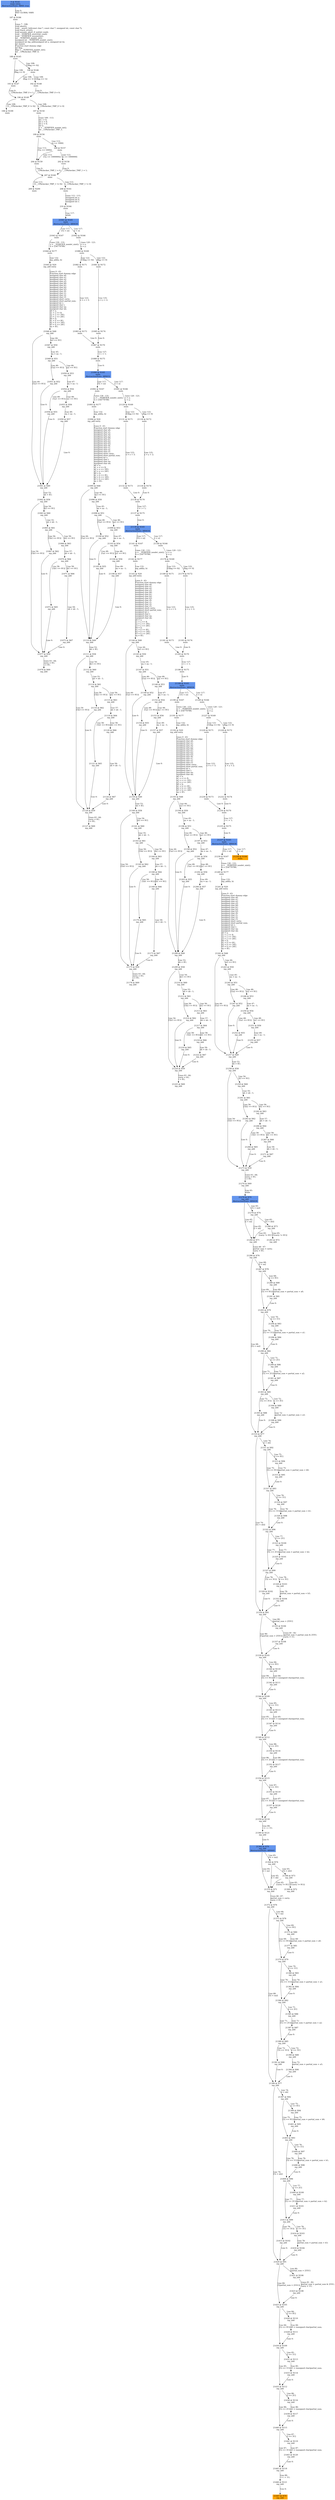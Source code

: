 digraph ARG {
node [style="filled" shape="box" color="white"]
0 [fillcolor="cornflowerblue" label="0 @ N141\nmain entry\nAbstractionState: ABS0: true\n" id="0"]
187 [label="187 @ N186\nmain\n" id="187"]
188 [label="188 @ N145\nmain\n" id="188"]
193 [label="193 @ N147\nmain\n" id="193"]
196 [label="196 @ N149\nmain\n" id="196"]
198 [label="198 @ N199\nmain\n" id="198"]
197 [label="197 @ N150\nmain\n" id="197"]
199 [label="199 @ N156\nmain\n" id="199"]
204 [label="204 @ N159\nmain\n" id="204"]
207 [label="207 @ N160\nmain\n" id="207"]
209 [label="209 @ N200\nmain\n" id="209"]
208 [label="208 @ N161\nmain\n" id="208"]
210 [label="210 @ N164\nmain\n" id="210"]
21041 [fillcolor="cornflowerblue" label="21041 @ N165\nmain\nAbstractionState: ABS630\n" id="21041"]
21043 [label="21043 @ N167\nmain\n" id="21043"]
21044 [label="21044 @ N177\nmain\n" id="21044"]
21045 [label="21045 @ N20\nmp_add entry\n" id="21045"]
21046 [label="21046 @ N48\nmp_add\n" id="21046"]
21061 [label="21061 @ N49\nmp_add\n" id="21061"]
21062 [label="21062 @ N58\nmp_add\n" id="21062"]
21077 [label="21077 @ N59\nmp_add\n" id="21077"]
21078 [label="21078 @ N69\nmp_add\n" id="21078"]
21063 [label="21063 @ N60\nmp_add\n" id="21063"]
21065 [label="21065 @ N61\nmp_add\n" id="21065"]
21067 [label="21067 @ N62\nmp_add\n" id="21067"]
21066 [label="21066 @ N63\nmp_add\n" id="21066"]
21070 [label="21070 @ N64\nmp_add\n" id="21070"]
21072 [label="21072 @ N65\nmp_add\n" id="21072"]
21071 [label="21071 @ N66\nmp_add\n" id="21071"]
21075 [label="21075 @ N67\nmp_add\n" id="21075"]
21047 [label="21047 @ N50\nmp_add\n" id="21047"]
21049 [label="21049 @ N51\nmp_add\n" id="21049"]
21051 [label="21051 @ N52\nmp_add\n" id="21051"]
21050 [label="21050 @ N53\nmp_add\n" id="21050"]
21054 [label="21054 @ N54\nmp_add\n" id="21054"]
21056 [label="21056 @ N55\nmp_add\n" id="21056"]
21055 [label="21055 @ N56\nmp_add\n" id="21055"]
21059 [label="21059 @ N57\nmp_add\n" id="21059"]
21042 [label="21042 @ N166\nmain\n" id="21042"]
21080 [label="21080 @ N169\nmain\n" id="21080"]
21082 [label="21082 @ N171\nmain\n" id="21082"]
21083 [label="21083 @ N173\nmain\n" id="21083"]
21087 [label="21087 @ N170\nmain\n" id="21087"]
21088 [label="21088 @ N175\nmain\n" id="21088"]
21090 [fillcolor="cornflowerblue" label="21090 @ N165\nmain\nAbstractionState: ABS632\n" id="21090"]
21092 [label="21092 @ N167\nmain\n" id="21092"]
21093 [label="21093 @ N177\nmain\n" id="21093"]
21094 [label="21094 @ N20\nmp_add entry\n" id="21094"]
21095 [label="21095 @ N48\nmp_add\n" id="21095"]
21110 [label="21110 @ N49\nmp_add\n" id="21110"]
21111 [label="21111 @ N58\nmp_add\n" id="21111"]
21126 [label="21126 @ N59\nmp_add\n" id="21126"]
21127 [label="21127 @ N69\nmp_add\n" id="21127"]
21112 [label="21112 @ N60\nmp_add\n" id="21112"]
21114 [label="21114 @ N61\nmp_add\n" id="21114"]
21116 [label="21116 @ N62\nmp_add\n" id="21116"]
21115 [label="21115 @ N63\nmp_add\n" id="21115"]
21119 [label="21119 @ N64\nmp_add\n" id="21119"]
21121 [label="21121 @ N65\nmp_add\n" id="21121"]
21120 [label="21120 @ N66\nmp_add\n" id="21120"]
21124 [label="21124 @ N67\nmp_add\n" id="21124"]
21096 [label="21096 @ N50\nmp_add\n" id="21096"]
21098 [label="21098 @ N51\nmp_add\n" id="21098"]
21100 [label="21100 @ N52\nmp_add\n" id="21100"]
21099 [label="21099 @ N53\nmp_add\n" id="21099"]
21103 [label="21103 @ N54\nmp_add\n" id="21103"]
21105 [label="21105 @ N55\nmp_add\n" id="21105"]
21104 [label="21104 @ N56\nmp_add\n" id="21104"]
21108 [label="21108 @ N57\nmp_add\n" id="21108"]
21091 [label="21091 @ N166\nmain\n" id="21091"]
21129 [label="21129 @ N169\nmain\n" id="21129"]
21131 [label="21131 @ N171\nmain\n" id="21131"]
21132 [label="21132 @ N173\nmain\n" id="21132"]
21136 [label="21136 @ N170\nmain\n" id="21136"]
21137 [label="21137 @ N175\nmain\n" id="21137"]
21139 [fillcolor="cornflowerblue" label="21139 @ N165\nmain\nAbstractionState: ABS634\n" id="21139"]
21141 [label="21141 @ N167\nmain\n" id="21141"]
21142 [label="21142 @ N177\nmain\n" id="21142"]
21143 [label="21143 @ N20\nmp_add entry\n" id="21143"]
21144 [label="21144 @ N48\nmp_add\n" id="21144"]
21159 [label="21159 @ N49\nmp_add\n" id="21159"]
21160 [label="21160 @ N58\nmp_add\n" id="21160"]
21175 [label="21175 @ N59\nmp_add\n" id="21175"]
21176 [label="21176 @ N69\nmp_add\n" id="21176"]
21161 [label="21161 @ N60\nmp_add\n" id="21161"]
21163 [label="21163 @ N61\nmp_add\n" id="21163"]
21165 [label="21165 @ N62\nmp_add\n" id="21165"]
21164 [label="21164 @ N63\nmp_add\n" id="21164"]
21168 [label="21168 @ N64\nmp_add\n" id="21168"]
21170 [label="21170 @ N65\nmp_add\n" id="21170"]
21169 [label="21169 @ N66\nmp_add\n" id="21169"]
21173 [label="21173 @ N67\nmp_add\n" id="21173"]
21145 [label="21145 @ N50\nmp_add\n" id="21145"]
21147 [label="21147 @ N51\nmp_add\n" id="21147"]
21149 [label="21149 @ N52\nmp_add\n" id="21149"]
21148 [label="21148 @ N53\nmp_add\n" id="21148"]
21152 [label="21152 @ N54\nmp_add\n" id="21152"]
21154 [label="21154 @ N55\nmp_add\n" id="21154"]
21153 [label="21153 @ N56\nmp_add\n" id="21153"]
21157 [label="21157 @ N57\nmp_add\n" id="21157"]
21140 [label="21140 @ N166\nmain\n" id="21140"]
21178 [label="21178 @ N169\nmain\n" id="21178"]
21180 [label="21180 @ N171\nmain\n" id="21180"]
21181 [label="21181 @ N173\nmain\n" id="21181"]
21185 [label="21185 @ N170\nmain\n" id="21185"]
21186 [label="21186 @ N175\nmain\n" id="21186"]
21188 [fillcolor="cornflowerblue" label="21188 @ N165\nmain\nAbstractionState: ABS636\n" id="21188"]
21190 [label="21190 @ N167\nmain\n" id="21190"]
21191 [label="21191 @ N177\nmain\n" id="21191"]
21192 [label="21192 @ N20\nmp_add entry\n" id="21192"]
21193 [label="21193 @ N48\nmp_add\n" id="21193"]
21208 [label="21208 @ N49\nmp_add\n" id="21208"]
21209 [label="21209 @ N58\nmp_add\n" id="21209"]
21224 [label="21224 @ N59\nmp_add\n" id="21224"]
21225 [label="21225 @ N69\nmp_add\n" id="21225"]
21210 [label="21210 @ N60\nmp_add\n" id="21210"]
21212 [label="21212 @ N61\nmp_add\n" id="21212"]
21214 [label="21214 @ N62\nmp_add\n" id="21214"]
21213 [label="21213 @ N63\nmp_add\n" id="21213"]
21217 [label="21217 @ N64\nmp_add\n" id="21217"]
21219 [label="21219 @ N65\nmp_add\n" id="21219"]
21218 [label="21218 @ N66\nmp_add\n" id="21218"]
21222 [label="21222 @ N67\nmp_add\n" id="21222"]
21194 [label="21194 @ N50\nmp_add\n" id="21194"]
21196 [label="21196 @ N51\nmp_add\n" id="21196"]
21198 [label="21198 @ N52\nmp_add\n" id="21198"]
21197 [label="21197 @ N53\nmp_add\n" id="21197"]
21201 [label="21201 @ N54\nmp_add\n" id="21201"]
21203 [label="21203 @ N55\nmp_add\n" id="21203"]
21202 [label="21202 @ N56\nmp_add\n" id="21202"]
21206 [label="21206 @ N57\nmp_add\n" id="21206"]
21189 [label="21189 @ N166\nmain\n" id="21189"]
21227 [label="21227 @ N169\nmain\n" id="21227"]
21229 [label="21229 @ N171\nmain\n" id="21229"]
21230 [label="21230 @ N173\nmain\n" id="21230"]
21234 [label="21234 @ N170\nmain\n" id="21234"]
21235 [label="21235 @ N175\nmain\n" id="21235"]
21237 [fillcolor="cornflowerblue" label="21237 @ N165\nmain\nAbstractionState: ABS638\n" id="21237"]
21239 [label="21239 @ N167\nmain\n" id="21239"]
21240 [label="21240 @ N177\nmain\n" id="21240"]
21241 [label="21241 @ N20\nmp_add entry\n" id="21241"]
21242 [label="21242 @ N48\nmp_add\n" id="21242"]
21257 [label="21257 @ N49\nmp_add\n" id="21257"]
21258 [label="21258 @ N58\nmp_add\n" id="21258"]
21273 [label="21273 @ N59\nmp_add\n" id="21273"]
21274 [label="21274 @ N69\nmp_add\n" id="21274"]
21276 [fillcolor="cornflowerblue" label="21276 @ N70\nmp_add\nAbstractionState: ABS639\n" id="21276"]
21284 [label="21284 @ N71\nmp_add\n" id="21284"]
21286 [label="21286 @ N76\nmp_add\n" id="21286"]
21310 [label="21310 @ N77\nmp_add\n" id="21310"]
21334 [label="21334 @ N91\nmp_add\n" id="21334"]
21339 [label="21339 @ N105\nmp_add\n" id="21339"]
21344 [label="21344 @ N109\nmp_add\n" id="21344"]
21349 [label="21349 @ N112\nmp_add\n" id="21349"]
21354 [label="21354 @ N115\nmp_add\n" id="21354"]
21359 [label="21359 @ N118\nmp_add\n" id="21359"]
21360 [label="21360 @ N121\nmp_add\n" id="21360"]
21362 [fillcolor="cornflowerblue" label="21362 @ N70\nmp_add\nAbstractionState: ABS641\n" id="21362"]
21370 [label="21370 @ N71\nmp_add\n" id="21370"]
21372 [label="21372 @ N76\nmp_add\n" id="21372"]
21396 [label="21396 @ N77\nmp_add\n" id="21396"]
21420 [label="21420 @ N91\nmp_add\n" id="21420"]
21425 [label="21425 @ N105\nmp_add\n" id="21425"]
21430 [label="21430 @ N109\nmp_add\n" id="21430"]
21435 [label="21435 @ N112\nmp_add\n" id="21435"]
21440 [label="21440 @ N115\nmp_add\n" id="21440"]
21445 [label="21445 @ N118\nmp_add\n" id="21445"]
21446 [label="21446 @ N121\nmp_add\n" id="21446"]
21447 [fillcolor="orange" label="21447 @ N70\nmp_add\n" id="21447"]
21441 [label="21441 @ N119\nmp_add\n" id="21441"]
21443 [label="21443 @ N120\nmp_add\n" id="21443"]
21436 [label="21436 @ N116\nmp_add\n" id="21436"]
21438 [label="21438 @ N117\nmp_add\n" id="21438"]
21431 [label="21431 @ N113\nmp_add\n" id="21431"]
21433 [label="21433 @ N114\nmp_add\n" id="21433"]
21426 [label="21426 @ N110\nmp_add\n" id="21426"]
21428 [label="21428 @ N111\nmp_add\n" id="21428"]
21421 [label="21421 @ N106\nmp_add\n" id="21421"]
21423 [label="21423 @ N108\nmp_add\n" id="21423"]
21397 [label="21397 @ N92\nmp_add\n" id="21397"]
21403 [label="21403 @ N93\nmp_add\n" id="21403"]
21408 [label="21408 @ N96\nmp_add\n" id="21408"]
21413 [label="21413 @ N99\nmp_add\n" id="21413"]
21415 [label="21415 @ N102\nmp_add\n" id="21415"]
21414 [label="21414 @ N103\nmp_add\n" id="21414"]
21418 [label="21418 @ N104\nmp_add\n" id="21418"]
21409 [label="21409 @ N100\nmp_add\n" id="21409"]
21411 [label="21411 @ N101\nmp_add\n" id="21411"]
21404 [label="21404 @ N97\nmp_add\n" id="21404"]
21406 [label="21406 @ N98\nmp_add\n" id="21406"]
21399 [label="21399 @ N94\nmp_add\n" id="21399"]
21401 [label="21401 @ N95\nmp_add\n" id="21401"]
21373 [label="21373 @ N78\nmp_add\n" id="21373"]
21379 [label="21379 @ N79\nmp_add\n" id="21379"]
21384 [label="21384 @ N82\nmp_add\n" id="21384"]
21389 [label="21389 @ N85\nmp_add\n" id="21389"]
21391 [label="21391 @ N88\nmp_add\n" id="21391"]
21390 [label="21390 @ N89\nmp_add\n" id="21390"]
21394 [label="21394 @ N90\nmp_add\n" id="21394"]
21385 [label="21385 @ N86\nmp_add\n" id="21385"]
21387 [label="21387 @ N87\nmp_add\n" id="21387"]
21380 [label="21380 @ N83\nmp_add\n" id="21380"]
21382 [label="21382 @ N84\nmp_add\n" id="21382"]
21375 [label="21375 @ N80\nmp_add\n" id="21375"]
21377 [label="21377 @ N81\nmp_add\n" id="21377"]
21364 [label="21364 @ N74\nmp_add\n" id="21364"]
21366 [label="21366 @ N73\nmp_add\n" id="21366"]
21369 [label="21369 @ N72\nmp_add\n" id="21369"]
21355 [label="21355 @ N119\nmp_add\n" id="21355"]
21357 [label="21357 @ N120\nmp_add\n" id="21357"]
21350 [label="21350 @ N116\nmp_add\n" id="21350"]
21352 [label="21352 @ N117\nmp_add\n" id="21352"]
21345 [label="21345 @ N113\nmp_add\n" id="21345"]
21347 [label="21347 @ N114\nmp_add\n" id="21347"]
21340 [label="21340 @ N110\nmp_add\n" id="21340"]
21342 [label="21342 @ N111\nmp_add\n" id="21342"]
21335 [label="21335 @ N106\nmp_add\n" id="21335"]
21337 [label="21337 @ N108\nmp_add\n" id="21337"]
21311 [label="21311 @ N92\nmp_add\n" id="21311"]
21317 [label="21317 @ N93\nmp_add\n" id="21317"]
21322 [label="21322 @ N96\nmp_add\n" id="21322"]
21327 [label="21327 @ N99\nmp_add\n" id="21327"]
21329 [label="21329 @ N102\nmp_add\n" id="21329"]
21328 [label="21328 @ N103\nmp_add\n" id="21328"]
21332 [label="21332 @ N104\nmp_add\n" id="21332"]
21323 [label="21323 @ N100\nmp_add\n" id="21323"]
21325 [label="21325 @ N101\nmp_add\n" id="21325"]
21318 [label="21318 @ N97\nmp_add\n" id="21318"]
21320 [label="21320 @ N98\nmp_add\n" id="21320"]
21313 [label="21313 @ N94\nmp_add\n" id="21313"]
21315 [label="21315 @ N95\nmp_add\n" id="21315"]
21287 [label="21287 @ N78\nmp_add\n" id="21287"]
21293 [label="21293 @ N79\nmp_add\n" id="21293"]
21298 [label="21298 @ N82\nmp_add\n" id="21298"]
21303 [label="21303 @ N85\nmp_add\n" id="21303"]
21305 [label="21305 @ N88\nmp_add\n" id="21305"]
21304 [label="21304 @ N89\nmp_add\n" id="21304"]
21308 [label="21308 @ N90\nmp_add\n" id="21308"]
21299 [label="21299 @ N86\nmp_add\n" id="21299"]
21301 [label="21301 @ N87\nmp_add\n" id="21301"]
21294 [label="21294 @ N83\nmp_add\n" id="21294"]
21296 [label="21296 @ N84\nmp_add\n" id="21296"]
21289 [label="21289 @ N80\nmp_add\n" id="21289"]
21291 [label="21291 @ N81\nmp_add\n" id="21291"]
21278 [label="21278 @ N74\nmp_add\n" id="21278"]
21280 [label="21280 @ N73\nmp_add\n" id="21280"]
21283 [label="21283 @ N72\nmp_add\n" id="21283"]
21259 [label="21259 @ N60\nmp_add\n" id="21259"]
21261 [label="21261 @ N61\nmp_add\n" id="21261"]
21263 [label="21263 @ N62\nmp_add\n" id="21263"]
21262 [label="21262 @ N63\nmp_add\n" id="21262"]
21266 [label="21266 @ N64\nmp_add\n" id="21266"]
21268 [label="21268 @ N65\nmp_add\n" id="21268"]
21267 [label="21267 @ N66\nmp_add\n" id="21267"]
21271 [label="21271 @ N67\nmp_add\n" id="21271"]
21243 [label="21243 @ N50\nmp_add\n" id="21243"]
21245 [label="21245 @ N51\nmp_add\n" id="21245"]
21247 [label="21247 @ N52\nmp_add\n" id="21247"]
21246 [label="21246 @ N53\nmp_add\n" id="21246"]
21250 [label="21250 @ N54\nmp_add\n" id="21250"]
21252 [label="21252 @ N55\nmp_add\n" id="21252"]
21251 [label="21251 @ N56\nmp_add\n" id="21251"]
21255 [label="21255 @ N57\nmp_add\n" id="21255"]
21238 [fillcolor="orange" label="21238 @ N166\nmain\n" id="21238"]
21228 [label="21228 @ N172\nmain\n" id="21228"]
21232 [label="21232 @ N174\nmain\n" id="21232"]
21179 [label="21179 @ N172\nmain\n" id="21179"]
21183 [label="21183 @ N174\nmain\n" id="21183"]
21130 [label="21130 @ N172\nmain\n" id="21130"]
21134 [label="21134 @ N174\nmain\n" id="21134"]
21081 [label="21081 @ N172\nmain\n" id="21081"]
21085 [label="21085 @ N174\nmain\n" id="21085"]
200 [label="200 @ N157\nmain\n" id="200"]
202 [label="202 @ N158\nmain\n" id="202"]
190 [label="190 @ N146\nmain\n" id="190"]
192 [label="192 @ N148\nmain\n" id="192"]
0 -> 187 [label="Line 0: \lINIT GLOBAL VARS\l" id="0 -> 187"]
187 -> 188 [label="Lines 7 - 108: \lvoid abort();\lvoid __assert_fail(const char *, const char *, unsigned int, const char *);\lvoid reach_error();\lvoid assume_abort_if_not(int cond);\lvoid __VERIFIER_assert(int cond);\lvoid __VERIFIER_assume(int);\lint __VERIFIER_nondet_int();\lunsigned int __VERIFIER_nondet_uint();\lunsigned int mp_add(unsigned int a, unsigned int b);\lint main();\lFunction start dummy edge\lint flag;\lflag = __VERIFIER_nondet_int();\lint __CPAchecker_TMP_0;\l" id="187 -> 188"]
188 -> 190 [label="Line 108: \l[!(flag == 0)]\l" id="188 -> 190"]
188 -> 193 [label="Line 108: \l[flag == 0]\l" id="188 -> 193"]
193 -> 196 [label="Line 0: \l__CPAchecker_TMP_0 = 1;\l" id="193 -> 196"]
196 -> 197 [label="Line 108: \l[__CPAchecker_TMP_0 != 0]\l" id="196 -> 197"]
196 -> 198 [label="Line 108: \l[!(__CPAchecker_TMP_0 != 0)]\l" id="196 -> 198"]
197 -> 199 [label="Lines 109 - 113: \lint i = 0;\lint x = 0;\lint y = 0;\lint n;\ln = __VERIFIER_nondet_int();\lint __CPAchecker_TMP_1;\l" id="197 -> 199"]
199 -> 200 [label="Line 113: \l[n >= 1000]\l" id="199 -> 200"]
199 -> 204 [label="Line 113: \l[!(n >= 1000)]\l" id="199 -> 204"]
204 -> 207 [label="Line 0: \l__CPAchecker_TMP_1 = 0;\l" id="204 -> 207"]
207 -> 208 [label="Line 113: \l[__CPAchecker_TMP_1 != 0]\l" id="207 -> 208"]
207 -> 209 [label="Line 113: \l[!(__CPAchecker_TMP_1 != 0)]\l" id="207 -> 209"]
208 -> 210 [label="Lines 115 - 115: \lunsigned int a;\lunsigned int b;\lunsigned int r;\l" id="208 -> 210"]
210 -> 21041 [label="Line 117: \lwhile\l" id="210 -> 21041"]
21041 -> 21042 [label="Line 117: \l[i < n]\l" id="21041 -> 21042"]
21041 -> 21043 [label="Line 117: \l[!(i < n)]\l" id="21041 -> 21043"]
21043 -> 21044 [label="Lines 130 - 131: \la = __VERIFIER_nondet_uint();\lb = 234770789;\l" id="21043 -> 21044"]
21044 -> 21045 [label="Line 132: \lmp_add(a, b)\l" id="21044 -> 21045"]
21045 -> 21046 [label="Lines 0 - 43: \lFunction start dummy edge\lunsigned char a0;\lunsigned char a1;\lunsigned char a2;\lunsigned char a3;\lunsigned char b0;\lunsigned char b1;\lunsigned char b2;\lunsigned char b3;\lunsigned char r0;\lunsigned char r1;\lunsigned char r2;\lunsigned char r3;\lunsigned short carry;\lunsigned short partial_sum;\lunsigned int r;\lunsigned char i;\lunsigned char na;\lunsigned char nb;\la0 = a;\la1 = a >> 8;\la2 = a >> 16U;\la3 = a >> 24U;\lb0 = b;\lb1 = b >> 8U;\lb2 = b >> 16U;\lb3 = b >> 24U;\lna = 4U;\l" id="21045 -> 21046"]
21046 -> 21047 [label="Line 44: \l[a3 == 0U]\l" id="21046 -> 21047"]
21046 -> 21061 [label="Line 44: \l[!(a3 == 0U)]\l" id="21046 -> 21061"]
21061 -> 21062 [label="Line 53: \lnb = 4U;\l" id="21061 -> 21062"]
21062 -> 21063 [label="Line 54: \l[b3 == 0U]\l" id="21062 -> 21063"]
21062 -> 21077 [label="Line 54: \l[!(b3 == 0U)]\l" id="21062 -> 21077"]
21077 -> 21078 [label="Lines 63 - 64: \lcarry = 0U;\li = 0U;\l" id="21077 -> 21078"]
21063 -> 21065 [label="Line 55: \lnb = nb - 1;\l" id="21063 -> 21065"]
21065 -> 21066 [label="Line 56: \l[b2 == 0U]\l" id="21065 -> 21066"]
21065 -> 21067 [label="Line 56: \l[!(b2 == 0U)]\l" id="21065 -> 21067"]
21067 -> 21077 [label="Line 0: \l\l" id="21067 -> 21077"]
21066 -> 21070 [label="Line 57: \lnb = nb - 1;\l" id="21066 -> 21070"]
21070 -> 21071 [label="Line 58: \l[b1 == 0U]\l" id="21070 -> 21071"]
21070 -> 21072 [label="Line 58: \l[!(b1 == 0U)]\l" id="21070 -> 21072"]
21072 -> 21077 [label="Line 0: \l\l" id="21072 -> 21077"]
21071 -> 21075 [label="Line 59: \lnb = nb - 1;\l" id="21071 -> 21075"]
21075 -> 21077 [label="Line 0: \l\l" id="21075 -> 21077"]
21047 -> 21049 [label="Line 45: \lna = na - 1;\l" id="21047 -> 21049"]
21049 -> 21050 [label="Line 46: \l[a2 == 0U]\l" id="21049 -> 21050"]
21049 -> 21051 [label="Line 46: \l[!(a2 == 0U)]\l" id="21049 -> 21051"]
21051 -> 21061 [label="Line 0: \l\l" id="21051 -> 21061"]
21050 -> 21054 [label="Line 47: \lna = na - 1;\l" id="21050 -> 21054"]
21054 -> 21055 [label="Line 48: \l[a1 == 0U]\l" id="21054 -> 21055"]
21054 -> 21056 [label="Line 48: \l[!(a1 == 0U)]\l" id="21054 -> 21056"]
21056 -> 21061 [label="Line 0: \l\l" id="21056 -> 21061"]
21055 -> 21059 [label="Line 49: \lna = na - 1;\l" id="21055 -> 21059"]
21059 -> 21061 [label="Line 0: \l\l" id="21059 -> 21061"]
21042 -> 21080 [label="Lines 120 - 121: \lx = x;\ly = y;\l" id="21042 -> 21080"]
21080 -> 21081 [label="Line 122: \l[flag == 0]\l" id="21080 -> 21081"]
21080 -> 21082 [label="Line 122: \l[!(flag == 0)]\l" id="21080 -> 21082"]
21082 -> 21083 [label="Line 123: \lx = x + 3;\l" id="21082 -> 21083"]
21083 -> 21087 [label="Line 0: \l\l" id="21083 -> 21087"]
21087 -> 21088 [label="Line 127: \li = i + 1;\l" id="21087 -> 21088"]
21088 -> 21090 [label="Line 0: \l\l" id="21088 -> 21090"]
21090 -> 21091 [label="Line 117: \l[i < n]\l" id="21090 -> 21091"]
21090 -> 21092 [label="Line 117: \l[!(i < n)]\l" id="21090 -> 21092"]
21092 -> 21093 [label="Lines 130 - 131: \la = __VERIFIER_nondet_uint();\lb = 234770789;\l" id="21092 -> 21093"]
21093 -> 21094 [label="Line 132: \lmp_add(a, b)\l" id="21093 -> 21094"]
21094 -> 21095 [label="Lines 0 - 43: \lFunction start dummy edge\lunsigned char a0;\lunsigned char a1;\lunsigned char a2;\lunsigned char a3;\lunsigned char b0;\lunsigned char b1;\lunsigned char b2;\lunsigned char b3;\lunsigned char r0;\lunsigned char r1;\lunsigned char r2;\lunsigned char r3;\lunsigned short carry;\lunsigned short partial_sum;\lunsigned int r;\lunsigned char i;\lunsigned char na;\lunsigned char nb;\la0 = a;\la1 = a >> 8;\la2 = a >> 16U;\la3 = a >> 24U;\lb0 = b;\lb1 = b >> 8U;\lb2 = b >> 16U;\lb3 = b >> 24U;\lna = 4U;\l" id="21094 -> 21095"]
21095 -> 21096 [label="Line 44: \l[a3 == 0U]\l" id="21095 -> 21096"]
21095 -> 21110 [label="Line 44: \l[!(a3 == 0U)]\l" id="21095 -> 21110"]
21110 -> 21111 [label="Line 53: \lnb = 4U;\l" id="21110 -> 21111"]
21111 -> 21112 [label="Line 54: \l[b3 == 0U]\l" id="21111 -> 21112"]
21111 -> 21126 [label="Line 54: \l[!(b3 == 0U)]\l" id="21111 -> 21126"]
21126 -> 21127 [label="Lines 63 - 64: \lcarry = 0U;\li = 0U;\l" id="21126 -> 21127"]
21112 -> 21114 [label="Line 55: \lnb = nb - 1;\l" id="21112 -> 21114"]
21114 -> 21115 [label="Line 56: \l[b2 == 0U]\l" id="21114 -> 21115"]
21114 -> 21116 [label="Line 56: \l[!(b2 == 0U)]\l" id="21114 -> 21116"]
21116 -> 21126 [label="Line 0: \l\l" id="21116 -> 21126"]
21115 -> 21119 [label="Line 57: \lnb = nb - 1;\l" id="21115 -> 21119"]
21119 -> 21120 [label="Line 58: \l[b1 == 0U]\l" id="21119 -> 21120"]
21119 -> 21121 [label="Line 58: \l[!(b1 == 0U)]\l" id="21119 -> 21121"]
21121 -> 21126 [label="Line 0: \l\l" id="21121 -> 21126"]
21120 -> 21124 [label="Line 59: \lnb = nb - 1;\l" id="21120 -> 21124"]
21124 -> 21126 [label="Line 0: \l\l" id="21124 -> 21126"]
21096 -> 21098 [label="Line 45: \lna = na - 1;\l" id="21096 -> 21098"]
21098 -> 21099 [label="Line 46: \l[a2 == 0U]\l" id="21098 -> 21099"]
21098 -> 21100 [label="Line 46: \l[!(a2 == 0U)]\l" id="21098 -> 21100"]
21100 -> 21110 [label="Line 0: \l\l" id="21100 -> 21110"]
21099 -> 21103 [label="Line 47: \lna = na - 1;\l" id="21099 -> 21103"]
21103 -> 21104 [label="Line 48: \l[a1 == 0U]\l" id="21103 -> 21104"]
21103 -> 21105 [label="Line 48: \l[!(a1 == 0U)]\l" id="21103 -> 21105"]
21105 -> 21110 [label="Line 0: \l\l" id="21105 -> 21110"]
21104 -> 21108 [label="Line 49: \lna = na - 1;\l" id="21104 -> 21108"]
21108 -> 21110 [label="Line 0: \l\l" id="21108 -> 21110"]
21091 -> 21129 [label="Lines 120 - 121: \lx = x;\ly = y;\l" id="21091 -> 21129"]
21129 -> 21130 [label="Line 122: \l[flag == 0]\l" id="21129 -> 21130"]
21129 -> 21131 [label="Line 122: \l[!(flag == 0)]\l" id="21129 -> 21131"]
21131 -> 21132 [label="Line 123: \lx = x + 3;\l" id="21131 -> 21132"]
21132 -> 21136 [label="Line 0: \l\l" id="21132 -> 21136"]
21136 -> 21137 [label="Line 127: \li = i + 1;\l" id="21136 -> 21137"]
21137 -> 21139 [label="Line 0: \l\l" id="21137 -> 21139"]
21139 -> 21140 [label="Line 117: \l[i < n]\l" id="21139 -> 21140"]
21139 -> 21141 [label="Line 117: \l[!(i < n)]\l" id="21139 -> 21141"]
21141 -> 21142 [label="Lines 130 - 131: \la = __VERIFIER_nondet_uint();\lb = 234770789;\l" id="21141 -> 21142"]
21142 -> 21143 [label="Line 132: \lmp_add(a, b)\l" id="21142 -> 21143"]
21143 -> 21144 [label="Lines 0 - 43: \lFunction start dummy edge\lunsigned char a0;\lunsigned char a1;\lunsigned char a2;\lunsigned char a3;\lunsigned char b0;\lunsigned char b1;\lunsigned char b2;\lunsigned char b3;\lunsigned char r0;\lunsigned char r1;\lunsigned char r2;\lunsigned char r3;\lunsigned short carry;\lunsigned short partial_sum;\lunsigned int r;\lunsigned char i;\lunsigned char na;\lunsigned char nb;\la0 = a;\la1 = a >> 8;\la2 = a >> 16U;\la3 = a >> 24U;\lb0 = b;\lb1 = b >> 8U;\lb2 = b >> 16U;\lb3 = b >> 24U;\lna = 4U;\l" id="21143 -> 21144"]
21144 -> 21145 [label="Line 44: \l[a3 == 0U]\l" id="21144 -> 21145"]
21144 -> 21159 [label="Line 44: \l[!(a3 == 0U)]\l" id="21144 -> 21159"]
21159 -> 21160 [label="Line 53: \lnb = 4U;\l" id="21159 -> 21160"]
21160 -> 21161 [label="Line 54: \l[b3 == 0U]\l" id="21160 -> 21161"]
21160 -> 21175 [label="Line 54: \l[!(b3 == 0U)]\l" id="21160 -> 21175"]
21175 -> 21176 [label="Lines 63 - 64: \lcarry = 0U;\li = 0U;\l" id="21175 -> 21176"]
21161 -> 21163 [label="Line 55: \lnb = nb - 1;\l" id="21161 -> 21163"]
21163 -> 21164 [label="Line 56: \l[b2 == 0U]\l" id="21163 -> 21164"]
21163 -> 21165 [label="Line 56: \l[!(b2 == 0U)]\l" id="21163 -> 21165"]
21165 -> 21175 [label="Line 0: \l\l" id="21165 -> 21175"]
21164 -> 21168 [label="Line 57: \lnb = nb - 1;\l" id="21164 -> 21168"]
21168 -> 21169 [label="Line 58: \l[b1 == 0U]\l" id="21168 -> 21169"]
21168 -> 21170 [label="Line 58: \l[!(b1 == 0U)]\l" id="21168 -> 21170"]
21170 -> 21175 [label="Line 0: \l\l" id="21170 -> 21175"]
21169 -> 21173 [label="Line 59: \lnb = nb - 1;\l" id="21169 -> 21173"]
21173 -> 21175 [label="Line 0: \l\l" id="21173 -> 21175"]
21145 -> 21147 [label="Line 45: \lna = na - 1;\l" id="21145 -> 21147"]
21147 -> 21148 [label="Line 46: \l[a2 == 0U]\l" id="21147 -> 21148"]
21147 -> 21149 [label="Line 46: \l[!(a2 == 0U)]\l" id="21147 -> 21149"]
21149 -> 21159 [label="Line 0: \l\l" id="21149 -> 21159"]
21148 -> 21152 [label="Line 47: \lna = na - 1;\l" id="21148 -> 21152"]
21152 -> 21153 [label="Line 48: \l[a1 == 0U]\l" id="21152 -> 21153"]
21152 -> 21154 [label="Line 48: \l[!(a1 == 0U)]\l" id="21152 -> 21154"]
21154 -> 21159 [label="Line 0: \l\l" id="21154 -> 21159"]
21153 -> 21157 [label="Line 49: \lna = na - 1;\l" id="21153 -> 21157"]
21157 -> 21159 [label="Line 0: \l\l" id="21157 -> 21159"]
21140 -> 21178 [label="Lines 120 - 121: \lx = x;\ly = y;\l" id="21140 -> 21178"]
21178 -> 21179 [label="Line 122: \l[flag == 0]\l" id="21178 -> 21179"]
21178 -> 21180 [label="Line 122: \l[!(flag == 0)]\l" id="21178 -> 21180"]
21180 -> 21181 [label="Line 123: \lx = x + 3;\l" id="21180 -> 21181"]
21181 -> 21185 [label="Line 0: \l\l" id="21181 -> 21185"]
21185 -> 21186 [label="Line 127: \li = i + 1;\l" id="21185 -> 21186"]
21186 -> 21188 [label="Line 0: \l\l" id="21186 -> 21188"]
21188 -> 21189 [label="Line 117: \l[i < n]\l" id="21188 -> 21189"]
21188 -> 21190 [label="Line 117: \l[!(i < n)]\l" id="21188 -> 21190"]
21190 -> 21191 [label="Lines 130 - 131: \la = __VERIFIER_nondet_uint();\lb = 234770789;\l" id="21190 -> 21191"]
21191 -> 21192 [label="Line 132: \lmp_add(a, b)\l" id="21191 -> 21192"]
21192 -> 21193 [label="Lines 0 - 43: \lFunction start dummy edge\lunsigned char a0;\lunsigned char a1;\lunsigned char a2;\lunsigned char a3;\lunsigned char b0;\lunsigned char b1;\lunsigned char b2;\lunsigned char b3;\lunsigned char r0;\lunsigned char r1;\lunsigned char r2;\lunsigned char r3;\lunsigned short carry;\lunsigned short partial_sum;\lunsigned int r;\lunsigned char i;\lunsigned char na;\lunsigned char nb;\la0 = a;\la1 = a >> 8;\la2 = a >> 16U;\la3 = a >> 24U;\lb0 = b;\lb1 = b >> 8U;\lb2 = b >> 16U;\lb3 = b >> 24U;\lna = 4U;\l" id="21192 -> 21193"]
21193 -> 21194 [label="Line 44: \l[a3 == 0U]\l" id="21193 -> 21194"]
21193 -> 21208 [label="Line 44: \l[!(a3 == 0U)]\l" id="21193 -> 21208"]
21208 -> 21209 [label="Line 53: \lnb = 4U;\l" id="21208 -> 21209"]
21209 -> 21210 [label="Line 54: \l[b3 == 0U]\l" id="21209 -> 21210"]
21209 -> 21224 [label="Line 54: \l[!(b3 == 0U)]\l" id="21209 -> 21224"]
21224 -> 21225 [label="Lines 63 - 64: \lcarry = 0U;\li = 0U;\l" id="21224 -> 21225"]
21210 -> 21212 [label="Line 55: \lnb = nb - 1;\l" id="21210 -> 21212"]
21212 -> 21213 [label="Line 56: \l[b2 == 0U]\l" id="21212 -> 21213"]
21212 -> 21214 [label="Line 56: \l[!(b2 == 0U)]\l" id="21212 -> 21214"]
21214 -> 21224 [label="Line 0: \l\l" id="21214 -> 21224"]
21213 -> 21217 [label="Line 57: \lnb = nb - 1;\l" id="21213 -> 21217"]
21217 -> 21218 [label="Line 58: \l[b1 == 0U]\l" id="21217 -> 21218"]
21217 -> 21219 [label="Line 58: \l[!(b1 == 0U)]\l" id="21217 -> 21219"]
21219 -> 21224 [label="Line 0: \l\l" id="21219 -> 21224"]
21218 -> 21222 [label="Line 59: \lnb = nb - 1;\l" id="21218 -> 21222"]
21222 -> 21224 [label="Line 0: \l\l" id="21222 -> 21224"]
21194 -> 21196 [label="Line 45: \lna = na - 1;\l" id="21194 -> 21196"]
21196 -> 21197 [label="Line 46: \l[a2 == 0U]\l" id="21196 -> 21197"]
21196 -> 21198 [label="Line 46: \l[!(a2 == 0U)]\l" id="21196 -> 21198"]
21198 -> 21208 [label="Line 0: \l\l" id="21198 -> 21208"]
21197 -> 21201 [label="Line 47: \lna = na - 1;\l" id="21197 -> 21201"]
21201 -> 21202 [label="Line 48: \l[a1 == 0U]\l" id="21201 -> 21202"]
21201 -> 21203 [label="Line 48: \l[!(a1 == 0U)]\l" id="21201 -> 21203"]
21203 -> 21208 [label="Line 0: \l\l" id="21203 -> 21208"]
21202 -> 21206 [label="Line 49: \lna = na - 1;\l" id="21202 -> 21206"]
21206 -> 21208 [label="Line 0: \l\l" id="21206 -> 21208"]
21189 -> 21227 [label="Lines 120 - 121: \lx = x;\ly = y;\l" id="21189 -> 21227"]
21227 -> 21228 [label="Line 122: \l[flag == 0]\l" id="21227 -> 21228"]
21227 -> 21229 [label="Line 122: \l[!(flag == 0)]\l" id="21227 -> 21229"]
21229 -> 21230 [label="Line 123: \lx = x + 3;\l" id="21229 -> 21230"]
21230 -> 21234 [label="Line 0: \l\l" id="21230 -> 21234"]
21234 -> 21235 [label="Line 127: \li = i + 1;\l" id="21234 -> 21235"]
21235 -> 21237 [label="Line 0: \l\l" id="21235 -> 21237"]
21237 -> 21238 [label="Line 117: \l[i < n]\l" id="21237 -> 21238"]
21237 -> 21239 [label="Line 117: \l[!(i < n)]\l" id="21237 -> 21239"]
21239 -> 21240 [label="Lines 130 - 131: \la = __VERIFIER_nondet_uint();\lb = 234770789;\l" id="21239 -> 21240"]
21240 -> 21241 [label="Line 132: \lmp_add(a, b)\l" id="21240 -> 21241"]
21241 -> 21242 [label="Lines 0 - 43: \lFunction start dummy edge\lunsigned char a0;\lunsigned char a1;\lunsigned char a2;\lunsigned char a3;\lunsigned char b0;\lunsigned char b1;\lunsigned char b2;\lunsigned char b3;\lunsigned char r0;\lunsigned char r1;\lunsigned char r2;\lunsigned char r3;\lunsigned short carry;\lunsigned short partial_sum;\lunsigned int r;\lunsigned char i;\lunsigned char na;\lunsigned char nb;\la0 = a;\la1 = a >> 8;\la2 = a >> 16U;\la3 = a >> 24U;\lb0 = b;\lb1 = b >> 8U;\lb2 = b >> 16U;\lb3 = b >> 24U;\lna = 4U;\l" id="21241 -> 21242"]
21242 -> 21243 [label="Line 44: \l[a3 == 0U]\l" id="21242 -> 21243"]
21242 -> 21257 [label="Line 44: \l[!(a3 == 0U)]\l" id="21242 -> 21257"]
21257 -> 21258 [label="Line 53: \lnb = 4U;\l" id="21257 -> 21258"]
21258 -> 21259 [label="Line 54: \l[b3 == 0U]\l" id="21258 -> 21259"]
21258 -> 21273 [label="Line 54: \l[!(b3 == 0U)]\l" id="21258 -> 21273"]
21273 -> 21274 [label="Lines 63 - 64: \lcarry = 0U;\li = 0U;\l" id="21273 -> 21274"]
21274 -> 21276 [label="Line 65: \lwhile\l" id="21274 -> 21276"]
21276 -> 21278 [label="Line 65: \l[!(i < na)]\l" id="21276 -> 21278"]
21276 -> 21284 [label="Line 65: \l[i < na]\l" id="21276 -> 21284"]
21284 -> 21286 [label="Lines 66 - 67: \lpartial_sum = carry;\lcarry = 0U;\l" id="21284 -> 21286"]
21286 -> 21287 [label="Line 68: \l[i < na]\l" id="21286 -> 21287"]
21286 -> 21310 [label="Line 68: \l[!(i < na)]\l" id="21286 -> 21310"]
21310 -> 21311 [label="Line 74: \l[i < nb]\l" id="21310 -> 21311"]
21310 -> 21334 [label="Line 74: \l[!(i < nb)]\l" id="21310 -> 21334"]
21334 -> 21335 [label="Line 80: \l[partial_sum > 255U]\l" id="21334 -> 21335"]
21334 -> 21339 [label="Line 80: \l[!(partial_sum > 255U)]\l" id="21334 -> 21339"]
21339 -> 21340 [label="Line 84: \l[i == 0U]\l" id="21339 -> 21340"]
21339 -> 21344 [label="Line 84: \l[!(i == 0U)]\l" id="21339 -> 21344"]
21344 -> 21345 [label="Line 85: \l[i == 1U]\l" id="21344 -> 21345"]
21344 -> 21349 [label="Line 85: \l[!(i == 1U)]\l" id="21344 -> 21349"]
21349 -> 21350 [label="Line 86: \l[i == 2U]\l" id="21349 -> 21350"]
21349 -> 21354 [label="Line 86: \l[!(i == 2U)]\l" id="21349 -> 21354"]
21354 -> 21355 [label="Line 87: \l[i == 3U]\l" id="21354 -> 21355"]
21354 -> 21359 [label="Line 87: \l[!(i == 3U)]\l" id="21354 -> 21359"]
21359 -> 21360 [label="Line 89: \li = i + 1U;\l" id="21359 -> 21360"]
21360 -> 21362 [label="Line 0: \l\l" id="21360 -> 21362"]
21362 -> 21364 [label="Line 65: \l[!(i < na)]\l" id="21362 -> 21364"]
21362 -> 21370 [label="Line 65: \l[i < na]\l" id="21362 -> 21370"]
21370 -> 21372 [label="Lines 66 - 67: \lpartial_sum = carry;\lcarry = 0U;\l" id="21370 -> 21372"]
21372 -> 21373 [label="Line 68: \l[i < na]\l" id="21372 -> 21373"]
21372 -> 21396 [label="Line 68: \l[!(i < na)]\l" id="21372 -> 21396"]
21396 -> 21397 [label="Line 74: \l[i < nb]\l" id="21396 -> 21397"]
21396 -> 21420 [label="Line 74: \l[!(i < nb)]\l" id="21396 -> 21420"]
21420 -> 21421 [label="Line 80: \l[partial_sum > 255U]\l" id="21420 -> 21421"]
21420 -> 21425 [label="Line 80: \l[!(partial_sum > 255U)]\l" id="21420 -> 21425"]
21425 -> 21426 [label="Line 84: \l[i == 0U]\l" id="21425 -> 21426"]
21425 -> 21430 [label="Line 84: \l[!(i == 0U)]\l" id="21425 -> 21430"]
21430 -> 21431 [label="Line 85: \l[i == 1U]\l" id="21430 -> 21431"]
21430 -> 21435 [label="Line 85: \l[!(i == 1U)]\l" id="21430 -> 21435"]
21435 -> 21436 [label="Line 86: \l[i == 2U]\l" id="21435 -> 21436"]
21435 -> 21440 [label="Line 86: \l[!(i == 2U)]\l" id="21435 -> 21440"]
21440 -> 21441 [label="Line 87: \l[i == 3U]\l" id="21440 -> 21441"]
21440 -> 21445 [label="Line 87: \l[!(i == 3U)]\l" id="21440 -> 21445"]
21445 -> 21446 [label="Line 89: \li = i + 1U;\l" id="21445 -> 21446"]
21446 -> 21447 [label="Line 0: \l\l" id="21446 -> 21447"]
21441 -> 21443 [label="Line 87: \lr3 = (unsigned char)partial_sum;\l" id="21441 -> 21443"]
21443 -> 21445 [label="Line 0: \l\l" id="21443 -> 21445"]
21436 -> 21438 [label="Line 86: \lr2 = (unsigned char)partial_sum;\l" id="21436 -> 21438"]
21438 -> 21440 [label="Line 0: \l\l" id="21438 -> 21440"]
21431 -> 21433 [label="Line 85: \lr1 = (unsigned char)partial_sum;\l" id="21431 -> 21433"]
21433 -> 21435 [label="Line 0: \l\l" id="21433 -> 21435"]
21426 -> 21428 [label="Line 84: \lr0 = (unsigned char)partial_sum;\l" id="21426 -> 21428"]
21428 -> 21430 [label="Line 0: \l\l" id="21428 -> 21430"]
21421 -> 21423 [label="Lines 81 - 82: \lpartial_sum = partial_sum & 255U;\lcarry = 1U;\l" id="21421 -> 21423"]
21423 -> 21425 [label="Line 0: \l\l" id="21423 -> 21425"]
21397 -> 21399 [label="Line 75: \l[i == 0U]\l" id="21397 -> 21399"]
21397 -> 21403 [label="Line 75: \l[!(i == 0U)]\l" id="21397 -> 21403"]
21403 -> 21404 [label="Line 76: \l[i == 1U]\l" id="21403 -> 21404"]
21403 -> 21408 [label="Line 76: \l[!(i == 1U)]\l" id="21403 -> 21408"]
21408 -> 21409 [label="Line 77: \l[i == 2U]\l" id="21408 -> 21409"]
21408 -> 21413 [label="Line 77: \l[!(i == 2U)]\l" id="21408 -> 21413"]
21413 -> 21414 [label="Line 78: \l[i == 3U]\l" id="21413 -> 21414"]
21413 -> 21415 [label="Line 78: \l[!(i == 3U)]\l" id="21413 -> 21415"]
21415 -> 21420 [label="Line 0: \l\l" id="21415 -> 21420"]
21414 -> 21418 [label="Line 78: \lpartial_sum = partial_sum + b3;\l" id="21414 -> 21418"]
21418 -> 21420 [label="Line 0: \l\l" id="21418 -> 21420"]
21409 -> 21411 [label="Line 77: \lpartial_sum = partial_sum + b2;\l" id="21409 -> 21411"]
21411 -> 21413 [label="Line 0: \l\l" id="21411 -> 21413"]
21404 -> 21406 [label="Line 76: \lpartial_sum = partial_sum + b1;\l" id="21404 -> 21406"]
21406 -> 21408 [label="Line 0: \l\l" id="21406 -> 21408"]
21399 -> 21401 [label="Line 75: \lpartial_sum = partial_sum + b0;\l" id="21399 -> 21401"]
21401 -> 21403 [label="Line 0: \l\l" id="21401 -> 21403"]
21373 -> 21375 [label="Line 69: \l[i == 0U]\l" id="21373 -> 21375"]
21373 -> 21379 [label="Line 69: \l[!(i == 0U)]\l" id="21373 -> 21379"]
21379 -> 21380 [label="Line 70: \l[i == 1U]\l" id="21379 -> 21380"]
21379 -> 21384 [label="Line 70: \l[!(i == 1U)]\l" id="21379 -> 21384"]
21384 -> 21385 [label="Line 71: \l[i == 2U]\l" id="21384 -> 21385"]
21384 -> 21389 [label="Line 71: \l[!(i == 2U)]\l" id="21384 -> 21389"]
21389 -> 21390 [label="Line 72: \l[i == 3U]\l" id="21389 -> 21390"]
21389 -> 21391 [label="Line 72: \l[!(i == 3U)]\l" id="21389 -> 21391"]
21391 -> 21396 [label="Line 0: \l\l" id="21391 -> 21396"]
21390 -> 21394 [label="Line 72: \lpartial_sum = partial_sum + a3;\l" id="21390 -> 21394"]
21394 -> 21396 [label="Line 0: \l\l" id="21394 -> 21396"]
21385 -> 21387 [label="Line 71: \lpartial_sum = partial_sum + a2;\l" id="21385 -> 21387"]
21387 -> 21389 [label="Line 0: \l\l" id="21387 -> 21389"]
21380 -> 21382 [label="Line 70: \lpartial_sum = partial_sum + a1;\l" id="21380 -> 21382"]
21382 -> 21384 [label="Line 0: \l\l" id="21382 -> 21384"]
21375 -> 21377 [label="Line 69: \lpartial_sum = partial_sum + a0;\l" id="21375 -> 21377"]
21377 -> 21379 [label="Line 0: \l\l" id="21377 -> 21379"]
21364 -> 21366 [label="Line 65: \l[!(i < nb)]\l" id="21364 -> 21366"]
21364 -> 21370 [label="Line 65: \l[i < nb]\l" id="21364 -> 21370"]
21366 -> 21369 [label="Line 65: \l[!(carry != 0U)]\l" id="21366 -> 21369"]
21366 -> 21370 [label="Line 65: \l[carry != 0U]\l" id="21366 -> 21370"]
21355 -> 21357 [label="Line 87: \lr3 = (unsigned char)partial_sum;\l" id="21355 -> 21357"]
21357 -> 21359 [label="Line 0: \l\l" id="21357 -> 21359"]
21350 -> 21352 [label="Line 86: \lr2 = (unsigned char)partial_sum;\l" id="21350 -> 21352"]
21352 -> 21354 [label="Line 0: \l\l" id="21352 -> 21354"]
21345 -> 21347 [label="Line 85: \lr1 = (unsigned char)partial_sum;\l" id="21345 -> 21347"]
21347 -> 21349 [label="Line 0: \l\l" id="21347 -> 21349"]
21340 -> 21342 [label="Line 84: \lr0 = (unsigned char)partial_sum;\l" id="21340 -> 21342"]
21342 -> 21344 [label="Line 0: \l\l" id="21342 -> 21344"]
21335 -> 21337 [label="Lines 81 - 82: \lpartial_sum = partial_sum & 255U;\lcarry = 1U;\l" id="21335 -> 21337"]
21337 -> 21339 [label="Line 0: \l\l" id="21337 -> 21339"]
21311 -> 21313 [label="Line 75: \l[i == 0U]\l" id="21311 -> 21313"]
21311 -> 21317 [label="Line 75: \l[!(i == 0U)]\l" id="21311 -> 21317"]
21317 -> 21318 [label="Line 76: \l[i == 1U]\l" id="21317 -> 21318"]
21317 -> 21322 [label="Line 76: \l[!(i == 1U)]\l" id="21317 -> 21322"]
21322 -> 21323 [label="Line 77: \l[i == 2U]\l" id="21322 -> 21323"]
21322 -> 21327 [label="Line 77: \l[!(i == 2U)]\l" id="21322 -> 21327"]
21327 -> 21328 [label="Line 78: \l[i == 3U]\l" id="21327 -> 21328"]
21327 -> 21329 [label="Line 78: \l[!(i == 3U)]\l" id="21327 -> 21329"]
21329 -> 21334 [label="Line 0: \l\l" id="21329 -> 21334"]
21328 -> 21332 [label="Line 78: \lpartial_sum = partial_sum + b3;\l" id="21328 -> 21332"]
21332 -> 21334 [label="Line 0: \l\l" id="21332 -> 21334"]
21323 -> 21325 [label="Line 77: \lpartial_sum = partial_sum + b2;\l" id="21323 -> 21325"]
21325 -> 21327 [label="Line 0: \l\l" id="21325 -> 21327"]
21318 -> 21320 [label="Line 76: \lpartial_sum = partial_sum + b1;\l" id="21318 -> 21320"]
21320 -> 21322 [label="Line 0: \l\l" id="21320 -> 21322"]
21313 -> 21315 [label="Line 75: \lpartial_sum = partial_sum + b0;\l" id="21313 -> 21315"]
21315 -> 21317 [label="Line 0: \l\l" id="21315 -> 21317"]
21287 -> 21289 [label="Line 69: \l[i == 0U]\l" id="21287 -> 21289"]
21287 -> 21293 [label="Line 69: \l[!(i == 0U)]\l" id="21287 -> 21293"]
21293 -> 21294 [label="Line 70: \l[i == 1U]\l" id="21293 -> 21294"]
21293 -> 21298 [label="Line 70: \l[!(i == 1U)]\l" id="21293 -> 21298"]
21298 -> 21299 [label="Line 71: \l[i == 2U]\l" id="21298 -> 21299"]
21298 -> 21303 [label="Line 71: \l[!(i == 2U)]\l" id="21298 -> 21303"]
21303 -> 21304 [label="Line 72: \l[i == 3U]\l" id="21303 -> 21304"]
21303 -> 21305 [label="Line 72: \l[!(i == 3U)]\l" id="21303 -> 21305"]
21305 -> 21310 [label="Line 0: \l\l" id="21305 -> 21310"]
21304 -> 21308 [label="Line 72: \lpartial_sum = partial_sum + a3;\l" id="21304 -> 21308"]
21308 -> 21310 [label="Line 0: \l\l" id="21308 -> 21310"]
21299 -> 21301 [label="Line 71: \lpartial_sum = partial_sum + a2;\l" id="21299 -> 21301"]
21301 -> 21303 [label="Line 0: \l\l" id="21301 -> 21303"]
21294 -> 21296 [label="Line 70: \lpartial_sum = partial_sum + a1;\l" id="21294 -> 21296"]
21296 -> 21298 [label="Line 0: \l\l" id="21296 -> 21298"]
21289 -> 21291 [label="Line 69: \lpartial_sum = partial_sum + a0;\l" id="21289 -> 21291"]
21291 -> 21293 [label="Line 0: \l\l" id="21291 -> 21293"]
21278 -> 21280 [label="Line 65: \l[!(i < nb)]\l" id="21278 -> 21280"]
21278 -> 21284 [label="Line 65: \l[i < nb]\l" id="21278 -> 21284"]
21280 -> 21283 [label="Line 65: \l[!(carry != 0U)]\l" id="21280 -> 21283"]
21280 -> 21284 [label="Line 65: \l[carry != 0U]\l" id="21280 -> 21284"]
21259 -> 21261 [label="Line 55: \lnb = nb - 1;\l" id="21259 -> 21261"]
21261 -> 21262 [label="Line 56: \l[b2 == 0U]\l" id="21261 -> 21262"]
21261 -> 21263 [label="Line 56: \l[!(b2 == 0U)]\l" id="21261 -> 21263"]
21263 -> 21273 [label="Line 0: \l\l" id="21263 -> 21273"]
21262 -> 21266 [label="Line 57: \lnb = nb - 1;\l" id="21262 -> 21266"]
21266 -> 21267 [label="Line 58: \l[b1 == 0U]\l" id="21266 -> 21267"]
21266 -> 21268 [label="Line 58: \l[!(b1 == 0U)]\l" id="21266 -> 21268"]
21268 -> 21273 [label="Line 0: \l\l" id="21268 -> 21273"]
21267 -> 21271 [label="Line 59: \lnb = nb - 1;\l" id="21267 -> 21271"]
21271 -> 21273 [label="Line 0: \l\l" id="21271 -> 21273"]
21243 -> 21245 [label="Line 45: \lna = na - 1;\l" id="21243 -> 21245"]
21245 -> 21246 [label="Line 46: \l[a2 == 0U]\l" id="21245 -> 21246"]
21245 -> 21247 [label="Line 46: \l[!(a2 == 0U)]\l" id="21245 -> 21247"]
21247 -> 21257 [label="Line 0: \l\l" id="21247 -> 21257"]
21246 -> 21250 [label="Line 47: \lna = na - 1;\l" id="21246 -> 21250"]
21250 -> 21251 [label="Line 48: \l[a1 == 0U]\l" id="21250 -> 21251"]
21250 -> 21252 [label="Line 48: \l[!(a1 == 0U)]\l" id="21250 -> 21252"]
21252 -> 21257 [label="Line 0: \l\l" id="21252 -> 21257"]
21251 -> 21255 [label="Line 49: \lna = na - 1;\l" id="21251 -> 21255"]
21255 -> 21257 [label="Line 0: \l\l" id="21255 -> 21257"]
21228 -> 21232 [label="Line 125: \ly = y + 2;\l" id="21228 -> 21232"]
21232 -> 21234 [label="Line 0: \l\l" id="21232 -> 21234"]
21179 -> 21183 [label="Line 125: \ly = y + 2;\l" id="21179 -> 21183"]
21183 -> 21185 [label="Line 0: \l\l" id="21183 -> 21185"]
21130 -> 21134 [label="Line 125: \ly = y + 2;\l" id="21130 -> 21134"]
21134 -> 21136 [label="Line 0: \l\l" id="21134 -> 21136"]
21081 -> 21085 [label="Line 125: \ly = y + 2;\l" id="21081 -> 21085"]
21085 -> 21087 [label="Line 0: \l\l" id="21085 -> 21087"]
200 -> 202 [label="Line 113: \l[n <= 1000000]\l" id="200 -> 202"]
200 -> 204 [label="Line 113: \l[!(n <= 1000000)]\l" id="200 -> 204"]
202 -> 207 [label="Line 0: \l__CPAchecker_TMP_1 = 1;\l" id="202 -> 207"]
190 -> 192 [label="Line 108: \l[!(flag == 1)]\l" id="190 -> 192"]
190 -> 193 [label="Line 108: \l[flag == 1]\l" id="190 -> 193"]
192 -> 196 [label="Line 0: \l__CPAchecker_TMP_0 = 0;\l" id="192 -> 196"]
}
